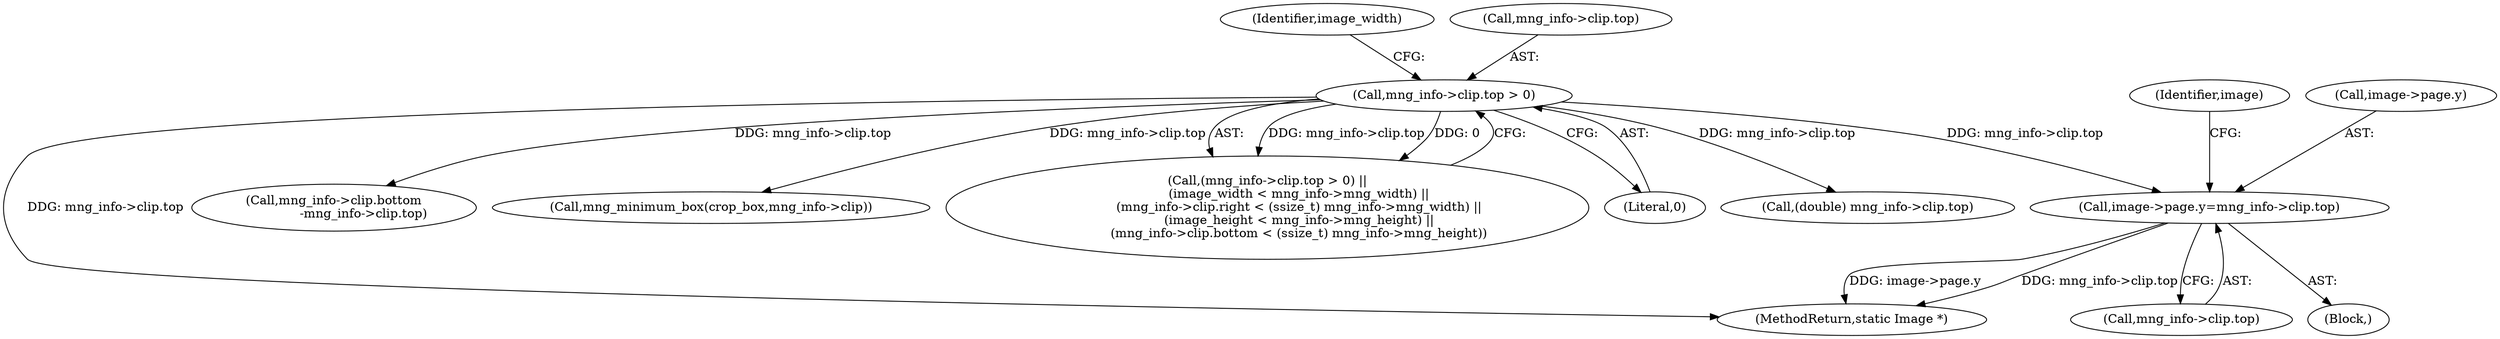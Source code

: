 digraph "0_ImageMagick_9eedb5660f1704cde8e8cd784c5c2a09dd2fd60f_0@pointer" {
"1004445" [label="(Call,image->page.y=mng_info->clip.top)"];
"1004157" [label="(Call,mng_info->clip.top > 0)"];
"1004494" [label="(Call,(double) mng_info->clip.top)"];
"1007374" [label="(MethodReturn,static Image *)"];
"1004157" [label="(Call,mng_info->clip.top > 0)"];
"1004166" [label="(Identifier,image_width)"];
"1004458" [label="(Identifier,image)"];
"1002369" [label="(Call,mng_info->clip.bottom\n               -mng_info->clip.top)"];
"1006281" [label="(Call,mng_minimum_box(crop_box,mng_info->clip))"];
"1004451" [label="(Call,mng_info->clip.top)"];
"1004156" [label="(Call,(mng_info->clip.top > 0) ||\n                (image_width < mng_info->mng_width) ||\n                (mng_info->clip.right < (ssize_t) mng_info->mng_width) ||\n                (image_height < mng_info->mng_height) ||\n                (mng_info->clip.bottom < (ssize_t) mng_info->mng_height))"];
"1004163" [label="(Literal,0)"];
"1004158" [label="(Call,mng_info->clip.top)"];
"1004446" [label="(Call,image->page.y)"];
"1004445" [label="(Call,image->page.y=mng_info->clip.top)"];
"1004352" [label="(Block,)"];
"1004445" -> "1004352"  [label="AST: "];
"1004445" -> "1004451"  [label="CFG: "];
"1004446" -> "1004445"  [label="AST: "];
"1004451" -> "1004445"  [label="AST: "];
"1004458" -> "1004445"  [label="CFG: "];
"1004445" -> "1007374"  [label="DDG: mng_info->clip.top"];
"1004445" -> "1007374"  [label="DDG: image->page.y"];
"1004157" -> "1004445"  [label="DDG: mng_info->clip.top"];
"1004157" -> "1004156"  [label="AST: "];
"1004157" -> "1004163"  [label="CFG: "];
"1004158" -> "1004157"  [label="AST: "];
"1004163" -> "1004157"  [label="AST: "];
"1004166" -> "1004157"  [label="CFG: "];
"1004156" -> "1004157"  [label="CFG: "];
"1004157" -> "1007374"  [label="DDG: mng_info->clip.top"];
"1004157" -> "1002369"  [label="DDG: mng_info->clip.top"];
"1004157" -> "1004156"  [label="DDG: mng_info->clip.top"];
"1004157" -> "1004156"  [label="DDG: 0"];
"1004157" -> "1004494"  [label="DDG: mng_info->clip.top"];
"1004157" -> "1006281"  [label="DDG: mng_info->clip.top"];
}
